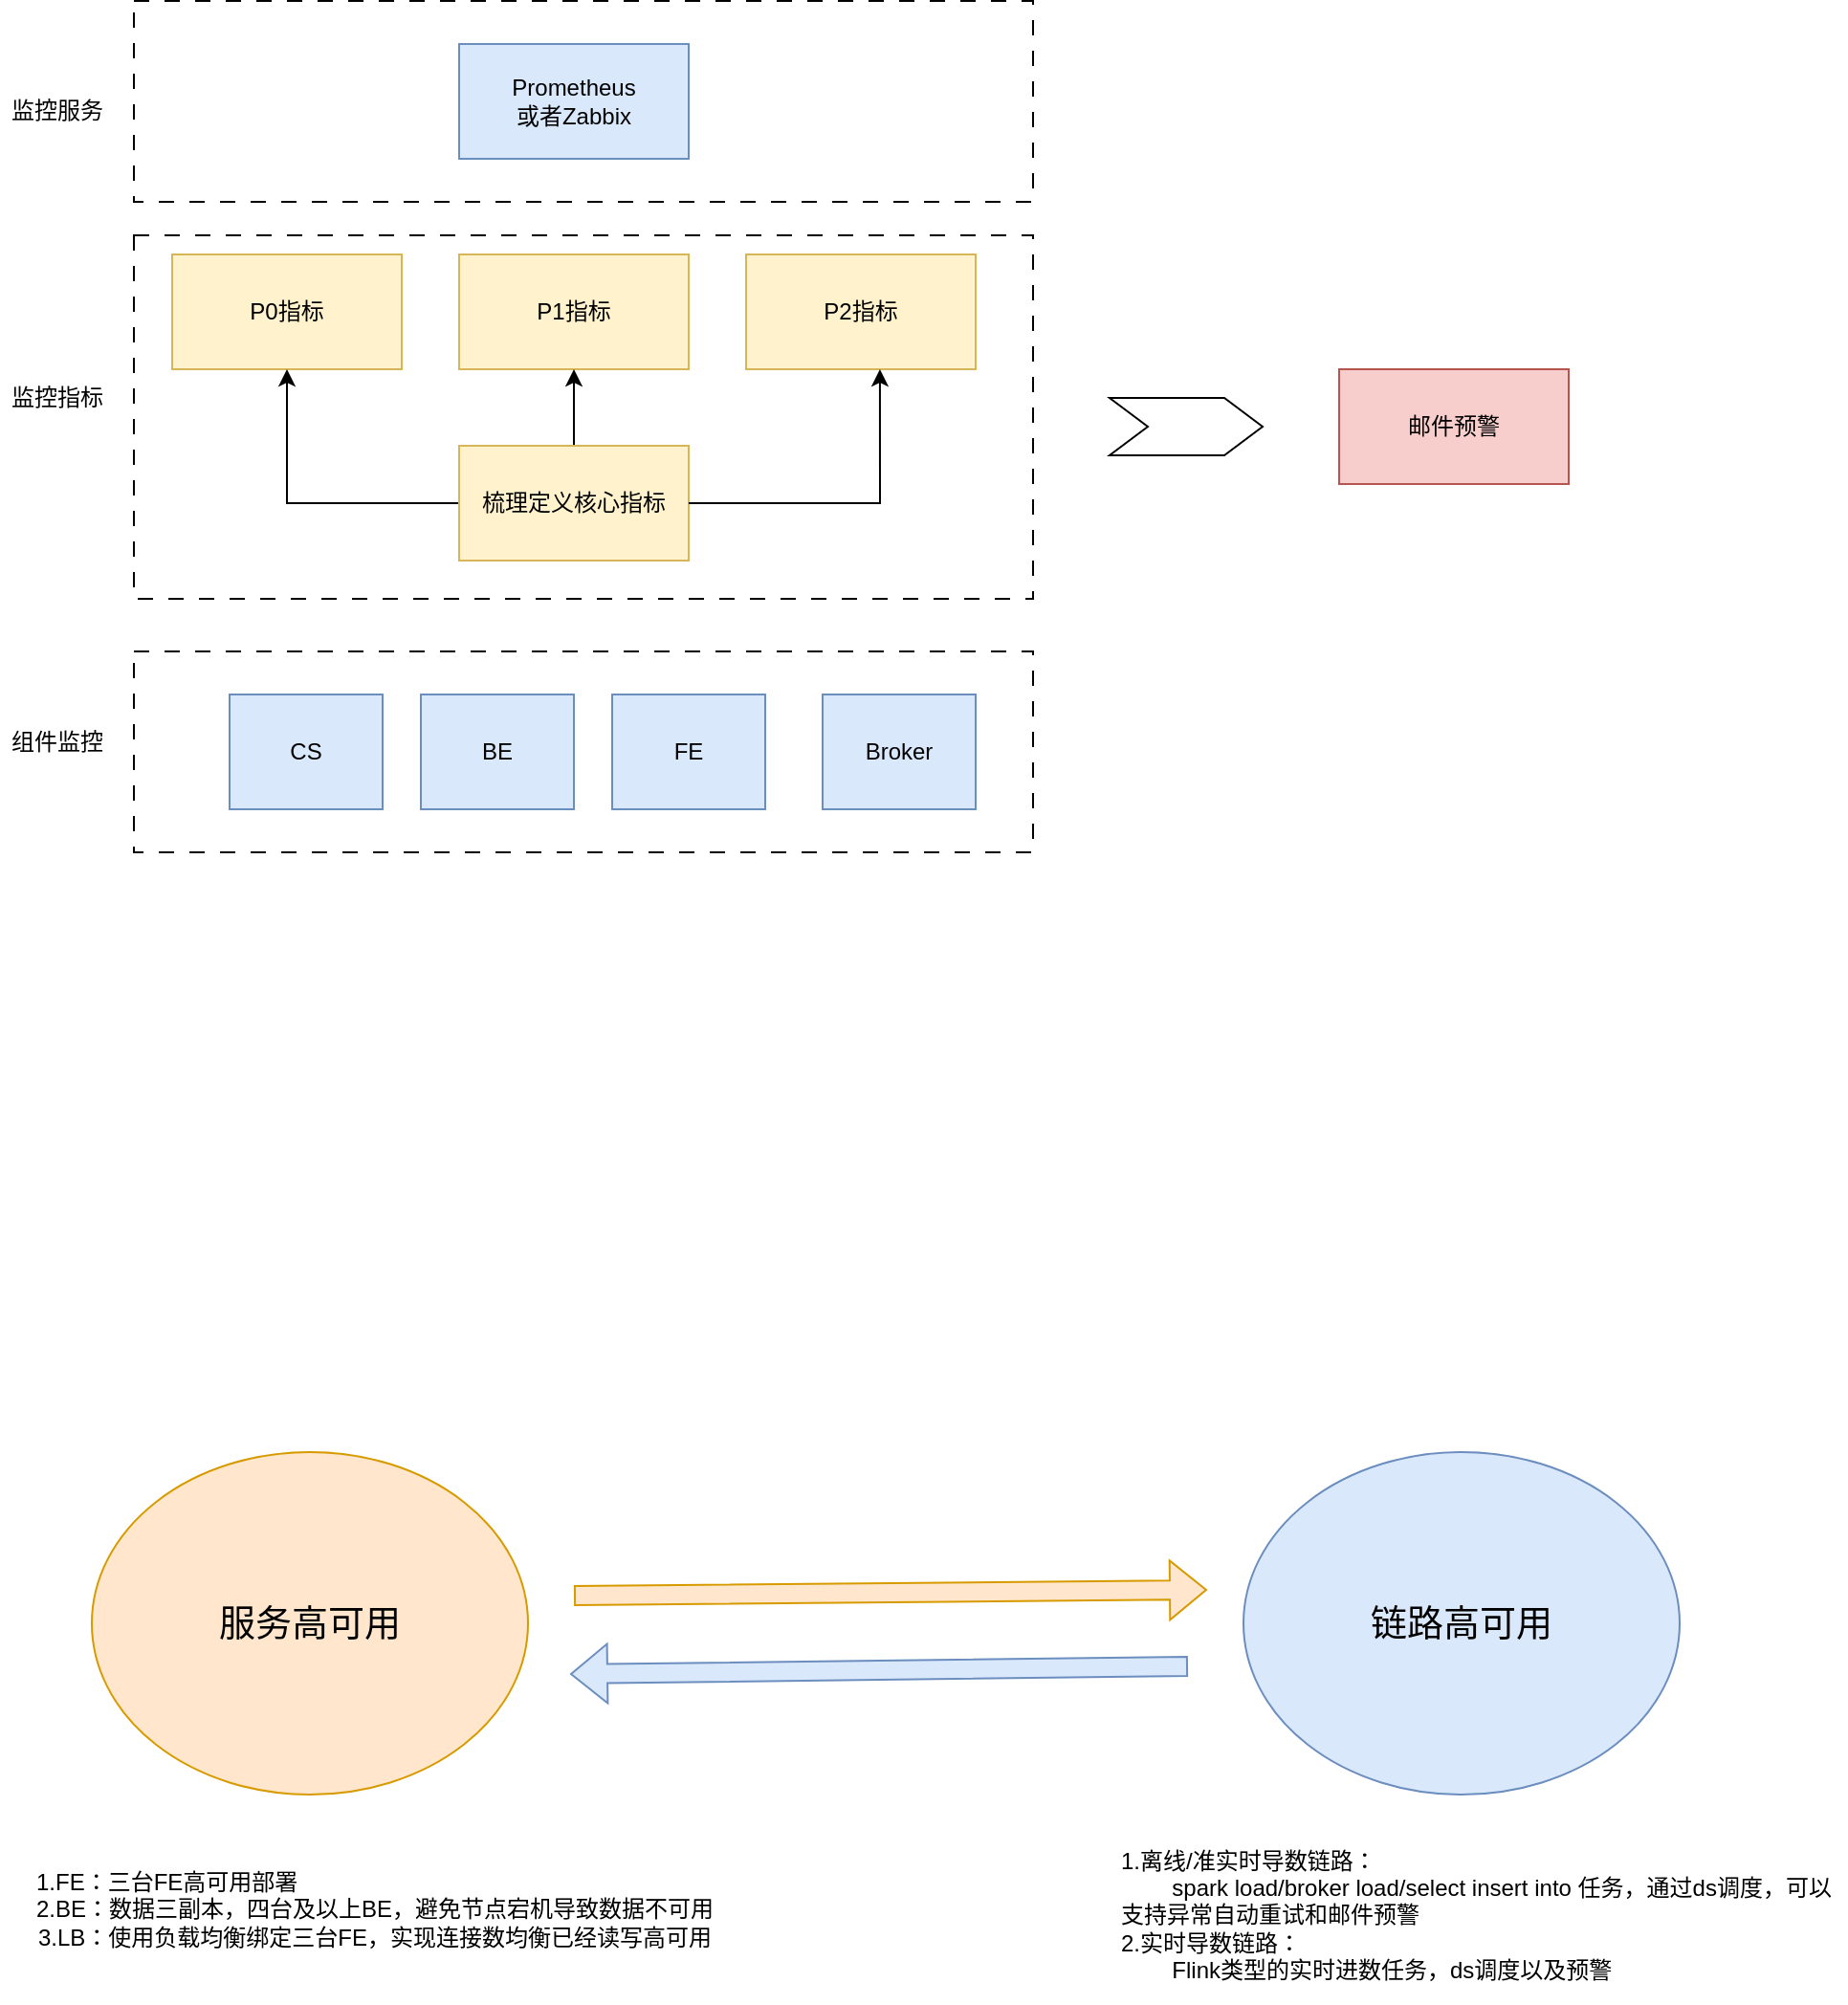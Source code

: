 <mxfile version="23.1.6" type="github">
  <diagram name="第 1 页" id="Ir7zNrWZztiDGZG7zLIO">
    <mxGraphModel dx="991" dy="561" grid="0" gridSize="10" guides="1" tooltips="1" connect="1" arrows="1" fold="1" page="0" pageScale="1" pageWidth="1700" pageHeight="1100" math="0" shadow="0">
      <root>
        <mxCell id="0" />
        <mxCell id="1" parent="0" />
        <mxCell id="7tttnJRCXwrF364R0TbF-16" value="" style="rounded=0;whiteSpace=wrap;html=1;dashed=1;dashPattern=8 8;" parent="1" vertex="1">
          <mxGeometry x="290" y="427.5" width="470" height="105" as="geometry" />
        </mxCell>
        <mxCell id="7tttnJRCXwrF364R0TbF-14" value="" style="rounded=0;whiteSpace=wrap;html=1;dashed=1;dashPattern=8 8;" parent="1" vertex="1">
          <mxGeometry x="290" y="210" width="470" height="190" as="geometry" />
        </mxCell>
        <mxCell id="7tttnJRCXwrF364R0TbF-13" value="" style="rounded=0;whiteSpace=wrap;html=1;dashed=1;dashPattern=8 8;" parent="1" vertex="1">
          <mxGeometry x="290" y="87.5" width="470" height="105" as="geometry" />
        </mxCell>
        <mxCell id="7tttnJRCXwrF364R0TbF-1" value="Prometheus&lt;br&gt;或者Zabbix" style="rounded=0;whiteSpace=wrap;html=1;fillColor=#dae8fc;strokeColor=#6c8ebf;" parent="1" vertex="1">
          <mxGeometry x="460" y="110" width="120" height="60" as="geometry" />
        </mxCell>
        <mxCell id="7tttnJRCXwrF364R0TbF-2" value="P0指标" style="rounded=0;whiteSpace=wrap;html=1;fillColor=#fff2cc;strokeColor=#d6b656;" parent="1" vertex="1">
          <mxGeometry x="310" y="220" width="120" height="60" as="geometry" />
        </mxCell>
        <mxCell id="7tttnJRCXwrF364R0TbF-3" value="P1指标" style="rounded=0;whiteSpace=wrap;html=1;fillColor=#fff2cc;strokeColor=#d6b656;" parent="1" vertex="1">
          <mxGeometry x="460" y="220" width="120" height="60" as="geometry" />
        </mxCell>
        <mxCell id="7tttnJRCXwrF364R0TbF-4" value="P2指标" style="rounded=0;whiteSpace=wrap;html=1;fillColor=#fff2cc;strokeColor=#d6b656;" parent="1" vertex="1">
          <mxGeometry x="610" y="220" width="120" height="60" as="geometry" />
        </mxCell>
        <mxCell id="7tttnJRCXwrF364R0TbF-6" style="edgeStyle=orthogonalEdgeStyle;rounded=0;orthogonalLoop=1;jettySize=auto;html=1;exitX=0;exitY=0.5;exitDx=0;exitDy=0;entryX=0.5;entryY=1;entryDx=0;entryDy=0;" parent="1" source="7tttnJRCXwrF364R0TbF-5" target="7tttnJRCXwrF364R0TbF-2" edge="1">
          <mxGeometry relative="1" as="geometry" />
        </mxCell>
        <mxCell id="7tttnJRCXwrF364R0TbF-7" style="edgeStyle=orthogonalEdgeStyle;rounded=0;orthogonalLoop=1;jettySize=auto;html=1;exitX=0.5;exitY=0;exitDx=0;exitDy=0;entryX=0.5;entryY=1;entryDx=0;entryDy=0;" parent="1" source="7tttnJRCXwrF364R0TbF-5" target="7tttnJRCXwrF364R0TbF-3" edge="1">
          <mxGeometry relative="1" as="geometry" />
        </mxCell>
        <mxCell id="7tttnJRCXwrF364R0TbF-5" value="梳理定义核心指标" style="rounded=0;whiteSpace=wrap;html=1;fillColor=#fff2cc;strokeColor=#d6b656;" parent="1" vertex="1">
          <mxGeometry x="460" y="320" width="120" height="60" as="geometry" />
        </mxCell>
        <mxCell id="7tttnJRCXwrF364R0TbF-8" style="edgeStyle=orthogonalEdgeStyle;rounded=0;orthogonalLoop=1;jettySize=auto;html=1;exitX=1;exitY=0.5;exitDx=0;exitDy=0;entryX=0.583;entryY=1;entryDx=0;entryDy=0;entryPerimeter=0;" parent="1" source="7tttnJRCXwrF364R0TbF-5" target="7tttnJRCXwrF364R0TbF-4" edge="1">
          <mxGeometry relative="1" as="geometry" />
        </mxCell>
        <mxCell id="7tttnJRCXwrF364R0TbF-9" value="CS" style="rounded=0;whiteSpace=wrap;html=1;fillColor=#dae8fc;strokeColor=#6c8ebf;" parent="1" vertex="1">
          <mxGeometry x="340" y="450" width="80" height="60" as="geometry" />
        </mxCell>
        <mxCell id="7tttnJRCXwrF364R0TbF-10" value="BE" style="rounded=0;whiteSpace=wrap;html=1;fillColor=#dae8fc;strokeColor=#6c8ebf;" parent="1" vertex="1">
          <mxGeometry x="440" y="450" width="80" height="60" as="geometry" />
        </mxCell>
        <mxCell id="7tttnJRCXwrF364R0TbF-11" value="FE" style="rounded=0;whiteSpace=wrap;html=1;fillColor=#dae8fc;strokeColor=#6c8ebf;" parent="1" vertex="1">
          <mxGeometry x="540" y="450" width="80" height="60" as="geometry" />
        </mxCell>
        <mxCell id="7tttnJRCXwrF364R0TbF-12" value="Broker" style="rounded=0;whiteSpace=wrap;html=1;fillColor=#dae8fc;strokeColor=#6c8ebf;" parent="1" vertex="1">
          <mxGeometry x="650" y="450" width="80" height="60" as="geometry" />
        </mxCell>
        <mxCell id="7tttnJRCXwrF364R0TbF-17" value="监控服务" style="text;html=1;strokeColor=none;fillColor=none;align=center;verticalAlign=middle;whiteSpace=wrap;rounded=0;" parent="1" vertex="1">
          <mxGeometry x="220" y="130" width="60" height="30" as="geometry" />
        </mxCell>
        <mxCell id="7tttnJRCXwrF364R0TbF-18" value="监控指标" style="text;html=1;strokeColor=none;fillColor=none;align=center;verticalAlign=middle;whiteSpace=wrap;rounded=0;" parent="1" vertex="1">
          <mxGeometry x="220" y="280" width="60" height="30" as="geometry" />
        </mxCell>
        <mxCell id="7tttnJRCXwrF364R0TbF-19" value="组件监控" style="text;html=1;strokeColor=none;fillColor=none;align=center;verticalAlign=middle;whiteSpace=wrap;rounded=0;" parent="1" vertex="1">
          <mxGeometry x="220" y="460" width="60" height="30" as="geometry" />
        </mxCell>
        <mxCell id="7tttnJRCXwrF364R0TbF-20" value="邮件预警" style="rounded=0;whiteSpace=wrap;html=1;fillColor=#f8cecc;strokeColor=#b85450;" parent="1" vertex="1">
          <mxGeometry x="920" y="280" width="120" height="60" as="geometry" />
        </mxCell>
        <mxCell id="7tttnJRCXwrF364R0TbF-21" value="" style="shape=step;perimeter=stepPerimeter;whiteSpace=wrap;html=1;fixedSize=1;" parent="1" vertex="1">
          <mxGeometry x="800" y="295" width="80" height="30" as="geometry" />
        </mxCell>
        <mxCell id="umCNUXC_ShbjSSr28kjJ-6" value="&lt;font style=&quot;font-size: 19px;&quot;&gt;服务高可用&lt;/font&gt;" style="ellipse;whiteSpace=wrap;html=1;fillColor=#ffe6cc;strokeColor=#d79b00;" vertex="1" parent="1">
          <mxGeometry x="268" y="846" width="228" height="179" as="geometry" />
        </mxCell>
        <mxCell id="umCNUXC_ShbjSSr28kjJ-7" value="&lt;font style=&quot;font-size: 19px;&quot;&gt;链路高可用&lt;/font&gt;" style="ellipse;whiteSpace=wrap;html=1;fillColor=#dae8fc;strokeColor=#6c8ebf;" vertex="1" parent="1">
          <mxGeometry x="870" y="846" width="228" height="179" as="geometry" />
        </mxCell>
        <mxCell id="umCNUXC_ShbjSSr28kjJ-8" value="" style="shape=flexArrow;endArrow=classic;html=1;rounded=0;fillColor=#ffe6cc;strokeColor=#d79b00;" edge="1" parent="1">
          <mxGeometry width="50" height="50" relative="1" as="geometry">
            <mxPoint x="520" y="921" as="sourcePoint" />
            <mxPoint x="851" y="918" as="targetPoint" />
          </mxGeometry>
        </mxCell>
        <mxCell id="umCNUXC_ShbjSSr28kjJ-9" value="" style="shape=flexArrow;endArrow=classic;html=1;rounded=0;fillColor=#dae8fc;strokeColor=#6c8ebf;" edge="1" parent="1">
          <mxGeometry width="50" height="50" relative="1" as="geometry">
            <mxPoint x="841" y="958" as="sourcePoint" />
            <mxPoint x="518" y="962" as="targetPoint" />
          </mxGeometry>
        </mxCell>
        <mxCell id="umCNUXC_ShbjSSr28kjJ-10" value="&lt;div style=&quot;text-align: left;&quot;&gt;&lt;span style=&quot;background-color: initial;&quot;&gt;1.FE：三台FE高可用部署&lt;/span&gt;&lt;/div&gt;2.BE：数据三副本，四台及以上BE，避免节点宕机导致数据不可用&lt;br&gt;3.LB：使用负载均衡绑定三台FE，实现连接数均衡已经读写高可用" style="text;html=1;align=center;verticalAlign=middle;whiteSpace=wrap;rounded=0;" vertex="1" parent="1">
          <mxGeometry x="232" y="1049" width="368" height="72" as="geometry" />
        </mxCell>
        <mxCell id="umCNUXC_ShbjSSr28kjJ-11" value="&lt;div style=&quot;text-align: left;&quot;&gt;&lt;span style=&quot;background-color: initial;&quot;&gt;1.离线/准实时导数链路：&lt;/span&gt;&lt;/div&gt;&lt;div style=&quot;text-align: left;&quot;&gt;&lt;span style=&quot;background-color: initial;&quot;&gt;&lt;span style=&quot;white-space: pre;&quot;&gt;&#x9;&lt;/span&gt;spark load/broker load/select insert into 任务，通过ds调度，可以支持异常自动重试和邮件预警&lt;/span&gt;&lt;/div&gt;&lt;div style=&quot;text-align: left;&quot;&gt;&lt;span style=&quot;background-color: initial;&quot;&gt;2.实时导数链路：&lt;/span&gt;&lt;/div&gt;&lt;div style=&quot;text-align: left;&quot;&gt;&lt;span style=&quot;background-color: initial;&quot;&gt;&lt;span style=&quot;white-space: pre;&quot;&gt;&#x9;&lt;/span&gt;Flink类型的实时进数任务，ds调度以及预警&lt;br&gt;&lt;/span&gt;&lt;/div&gt;" style="text;html=1;align=center;verticalAlign=middle;whiteSpace=wrap;rounded=0;" vertex="1" parent="1">
          <mxGeometry x="805" y="1041" width="380" height="93" as="geometry" />
        </mxCell>
      </root>
    </mxGraphModel>
  </diagram>
</mxfile>
